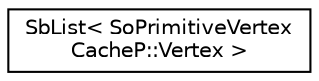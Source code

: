 digraph "Graphical Class Hierarchy"
{
 // LATEX_PDF_SIZE
  edge [fontname="Helvetica",fontsize="10",labelfontname="Helvetica",labelfontsize="10"];
  node [fontname="Helvetica",fontsize="10",shape=record];
  rankdir="LR";
  Node0 [label="SbList\< SoPrimitiveVertex\lCacheP::Vertex \>",height=0.2,width=0.4,color="black", fillcolor="white", style="filled",URL="$classSbList.html",tooltip=" "];
}
